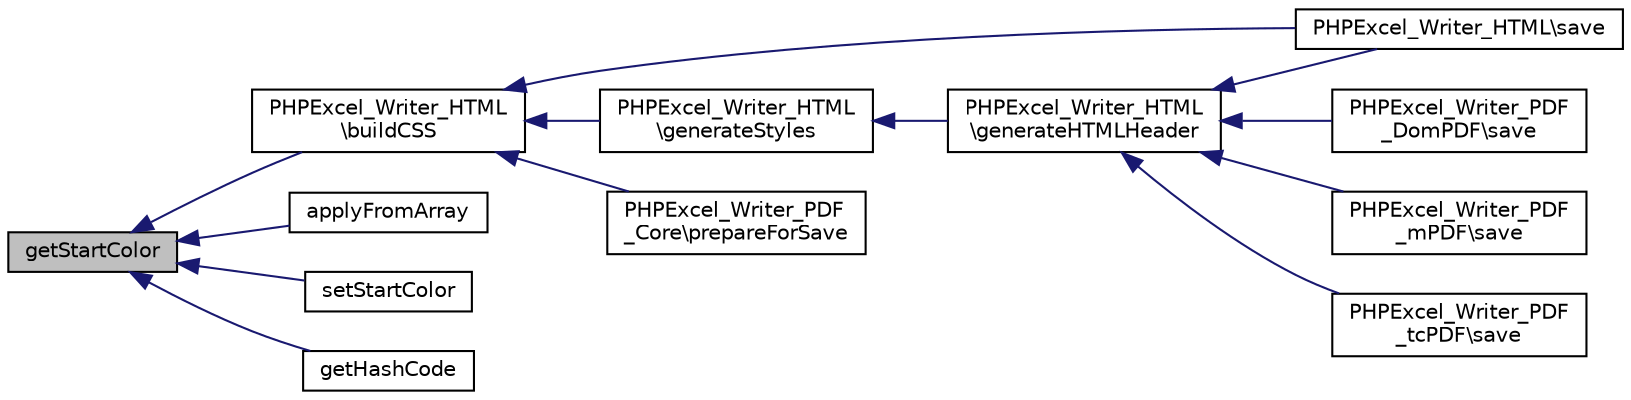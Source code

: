 digraph "getStartColor"
{
  edge [fontname="Helvetica",fontsize="10",labelfontname="Helvetica",labelfontsize="10"];
  node [fontname="Helvetica",fontsize="10",shape=record];
  rankdir="LR";
  Node53 [label="getStartColor",height=0.2,width=0.4,color="black", fillcolor="grey75", style="filled", fontcolor="black"];
  Node53 -> Node54 [dir="back",color="midnightblue",fontsize="10",style="solid",fontname="Helvetica"];
  Node54 [label="PHPExcel_Writer_HTML\l\\buildCSS",height=0.2,width=0.4,color="black", fillcolor="white", style="filled",URL="$class_p_h_p_excel___writer___h_t_m_l.html#a3f8fdb7ac7b7089f7b8ca365afbba79f"];
  Node54 -> Node55 [dir="back",color="midnightblue",fontsize="10",style="solid",fontname="Helvetica"];
  Node55 [label="PHPExcel_Writer_HTML\\save",height=0.2,width=0.4,color="black", fillcolor="white", style="filled",URL="$class_p_h_p_excel___writer___h_t_m_l.html#a47cf44d053426c59c85d31f37744687c"];
  Node54 -> Node56 [dir="back",color="midnightblue",fontsize="10",style="solid",fontname="Helvetica"];
  Node56 [label="PHPExcel_Writer_HTML\l\\generateStyles",height=0.2,width=0.4,color="black", fillcolor="white", style="filled",URL="$class_p_h_p_excel___writer___h_t_m_l.html#ae6002be0e346a33c8f65d034dc93158e"];
  Node56 -> Node57 [dir="back",color="midnightblue",fontsize="10",style="solid",fontname="Helvetica"];
  Node57 [label="PHPExcel_Writer_HTML\l\\generateHTMLHeader",height=0.2,width=0.4,color="black", fillcolor="white", style="filled",URL="$class_p_h_p_excel___writer___h_t_m_l.html#a4290ffdb5e8165cee74ba333620f56e9"];
  Node57 -> Node55 [dir="back",color="midnightblue",fontsize="10",style="solid",fontname="Helvetica"];
  Node57 -> Node58 [dir="back",color="midnightblue",fontsize="10",style="solid",fontname="Helvetica"];
  Node58 [label="PHPExcel_Writer_PDF\l_DomPDF\\save",height=0.2,width=0.4,color="black", fillcolor="white", style="filled",URL="$class_p_h_p_excel___writer___p_d_f___dom_p_d_f.html#a47cf44d053426c59c85d31f37744687c"];
  Node57 -> Node59 [dir="back",color="midnightblue",fontsize="10",style="solid",fontname="Helvetica"];
  Node59 [label="PHPExcel_Writer_PDF\l_mPDF\\save",height=0.2,width=0.4,color="black", fillcolor="white", style="filled",URL="$class_p_h_p_excel___writer___p_d_f__m_p_d_f.html#a47cf44d053426c59c85d31f37744687c"];
  Node57 -> Node60 [dir="back",color="midnightblue",fontsize="10",style="solid",fontname="Helvetica"];
  Node60 [label="PHPExcel_Writer_PDF\l_tcPDF\\save",height=0.2,width=0.4,color="black", fillcolor="white", style="filled",URL="$class_p_h_p_excel___writer___p_d_f__tc_p_d_f.html#a47cf44d053426c59c85d31f37744687c"];
  Node54 -> Node61 [dir="back",color="midnightblue",fontsize="10",style="solid",fontname="Helvetica"];
  Node61 [label="PHPExcel_Writer_PDF\l_Core\\prepareForSave",height=0.2,width=0.4,color="black", fillcolor="white", style="filled",URL="$class_p_h_p_excel___writer___p_d_f___core.html#a8f7146ac1b3765494f558fe3a7cc35e6"];
  Node53 -> Node62 [dir="back",color="midnightblue",fontsize="10",style="solid",fontname="Helvetica"];
  Node62 [label="applyFromArray",height=0.2,width=0.4,color="black", fillcolor="white", style="filled",URL="$class_p_h_p_excel___style___fill.html#adf38c8e6ab006ca15f50964882386acf"];
  Node53 -> Node63 [dir="back",color="midnightblue",fontsize="10",style="solid",fontname="Helvetica"];
  Node63 [label="setStartColor",height=0.2,width=0.4,color="black", fillcolor="white", style="filled",URL="$class_p_h_p_excel___style___fill.html#a5e34f69f689c17b9640bc2a3ec9fc2f7"];
  Node53 -> Node64 [dir="back",color="midnightblue",fontsize="10",style="solid",fontname="Helvetica"];
  Node64 [label="getHashCode",height=0.2,width=0.4,color="black", fillcolor="white", style="filled",URL="$class_p_h_p_excel___style___fill.html#a565572289c60df45d1198602c6f93a8a"];
}
